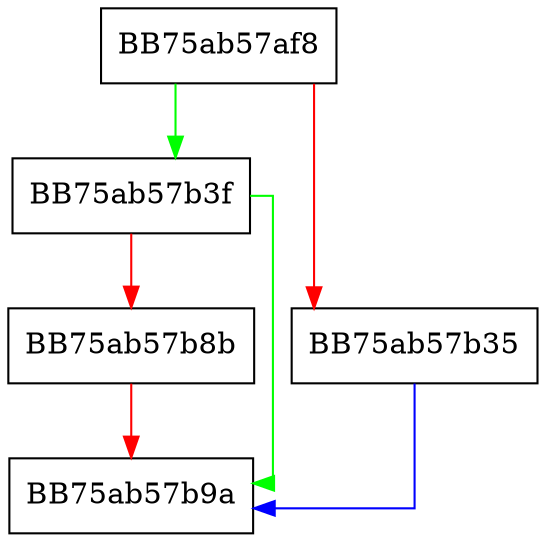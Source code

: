 digraph sqlite3VtabCreateModule {
  node [shape="box"];
  graph [splines=ortho];
  BB75ab57af8 -> BB75ab57b3f [color="green"];
  BB75ab57af8 -> BB75ab57b35 [color="red"];
  BB75ab57b35 -> BB75ab57b9a [color="blue"];
  BB75ab57b3f -> BB75ab57b9a [color="green"];
  BB75ab57b3f -> BB75ab57b8b [color="red"];
  BB75ab57b8b -> BB75ab57b9a [color="red"];
}